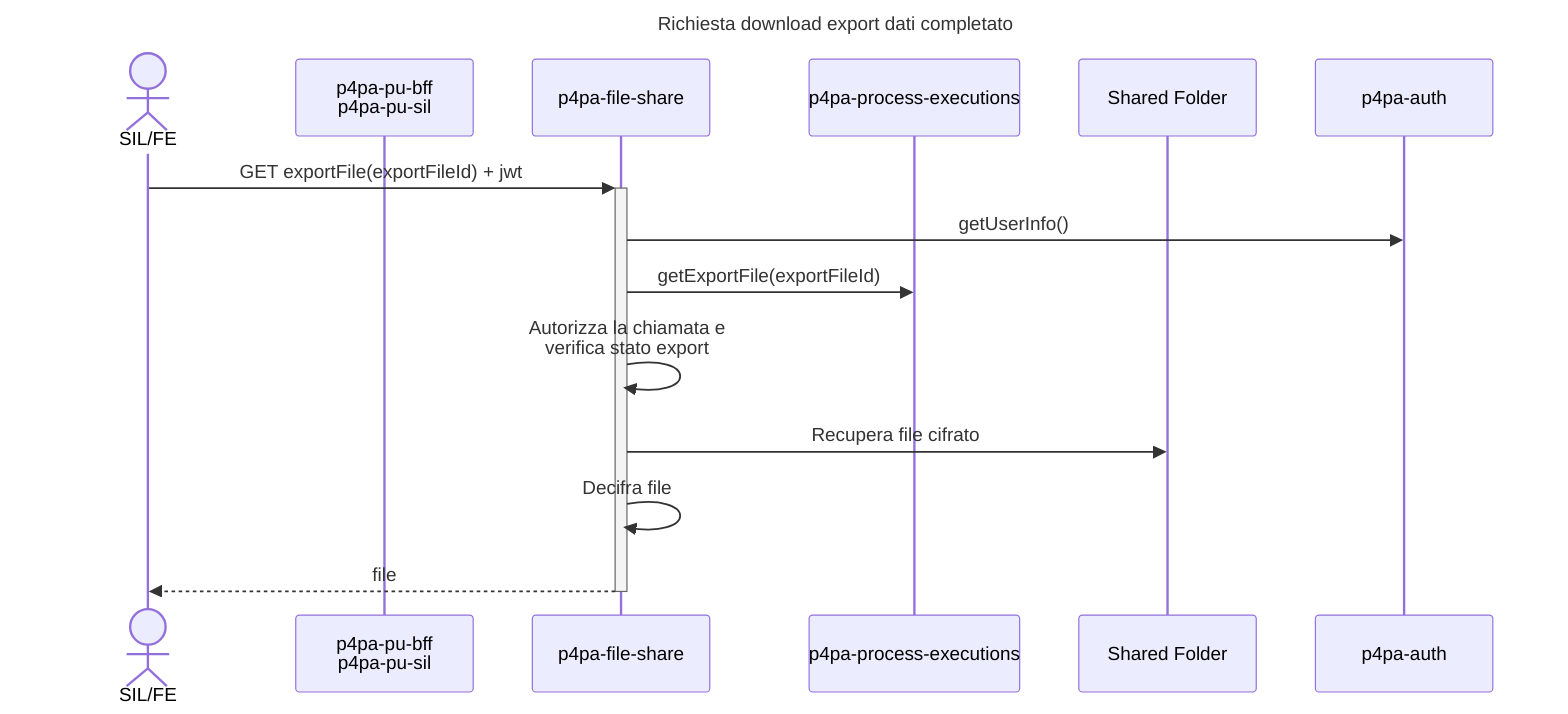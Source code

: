 ---
title: Richiesta download export dati completato
---
sequenceDiagram
    actor CLIENT as SIL/FE
    participant BFF as p4pa-pu-bff<BR />p4pa-pu-sil
    participant MS_FILESHARE as p4pa-file-share
    participant MS_PROCESS_EXECUTIONS as p4pa-process-executions
    participant SHARED as Shared Folder
    participant MS_AUTH as p4pa-auth

    CLIENT ->>+ MS_FILESHARE: GET exportFile(exportFileId) + jwt
        MS_FILESHARE ->> MS_AUTH: getUserInfo()
        MS_FILESHARE ->> MS_PROCESS_EXECUTIONS: getExportFile(exportFileId)
        MS_FILESHARE ->> MS_FILESHARE: Autorizza la chiamata e<BR />verifica stato export
        MS_FILESHARE ->> SHARED: Recupera file cifrato
        MS_FILESHARE ->> MS_FILESHARE: Decifra file
        MS_FILESHARE -->>- CLIENT: file